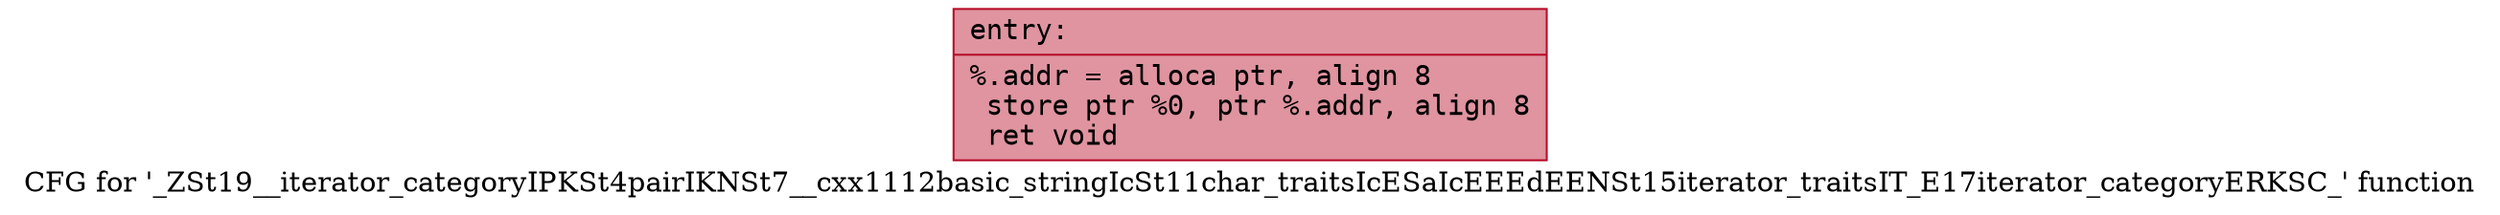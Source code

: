 digraph "CFG for '_ZSt19__iterator_categoryIPKSt4pairIKNSt7__cxx1112basic_stringIcSt11char_traitsIcESaIcEEEdEENSt15iterator_traitsIT_E17iterator_categoryERKSC_' function" {
	label="CFG for '_ZSt19__iterator_categoryIPKSt4pairIKNSt7__cxx1112basic_stringIcSt11char_traitsIcESaIcEEEdEENSt15iterator_traitsIT_E17iterator_categoryERKSC_' function";

	Node0x556bfe9c76e0 [shape=record,color="#b70d28ff", style=filled, fillcolor="#b70d2870" fontname="Courier",label="{entry:\l|  %.addr = alloca ptr, align 8\l  store ptr %0, ptr %.addr, align 8\l  ret void\l}"];
}
